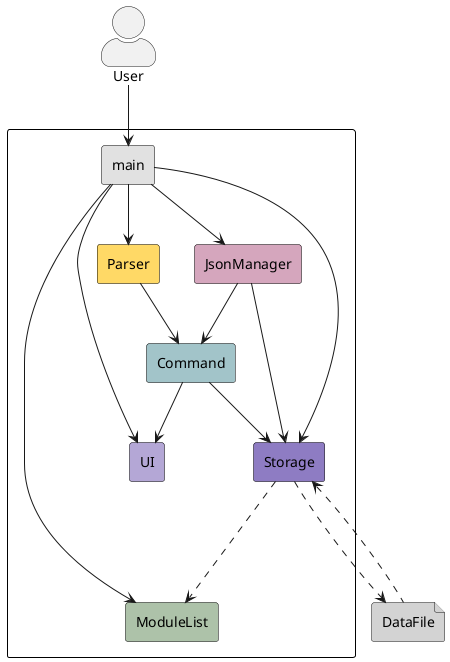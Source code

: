 @startuml
top to bottom direction

skinparam packageStyle rectangle
skinparam actorStyle awesome

skinparam rectangle {
  borderColor black
}

rectangle {
  rectangle main #E1E1E1
  rectangle ModuleList #ADC2A9
  rectangle UI #B4A7D6
  rectangle Parser #FFD966
  rectangle Command #A2C4C9
  rectangle JsonManager #D5A6BD
  rectangle Storage #8E7CC3
}

file DataFile #LightGrey

actor User

User --> main
main --> ModuleList
main --> UI
main --> Parser
main --> Storage
main --> JsonManager

JsonManager --> Command
JsonManager --> Storage

Parser --> Command
Command --> UI
Command --> Storage
Storage --.> DataFile
Storage <.-- DataFile
Storage --.> ModuleList

@enduml